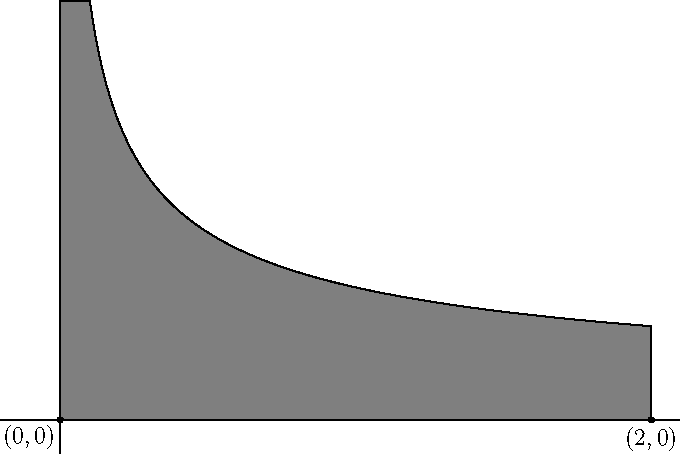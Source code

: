 size(12cm,8cm,IgnoreAspect);
import contour;
import graph;
xaxis();
yaxis();

real f(real x) {return 1/(sqrt(x));}
filldraw((0,0)--(0,3.16)--(graph(f,0.1,2))--(2,0)--cycle,grey);

dot("$(2,0)$",(2,0),S);
dot("$(0,0)$",(0,0),SW);
